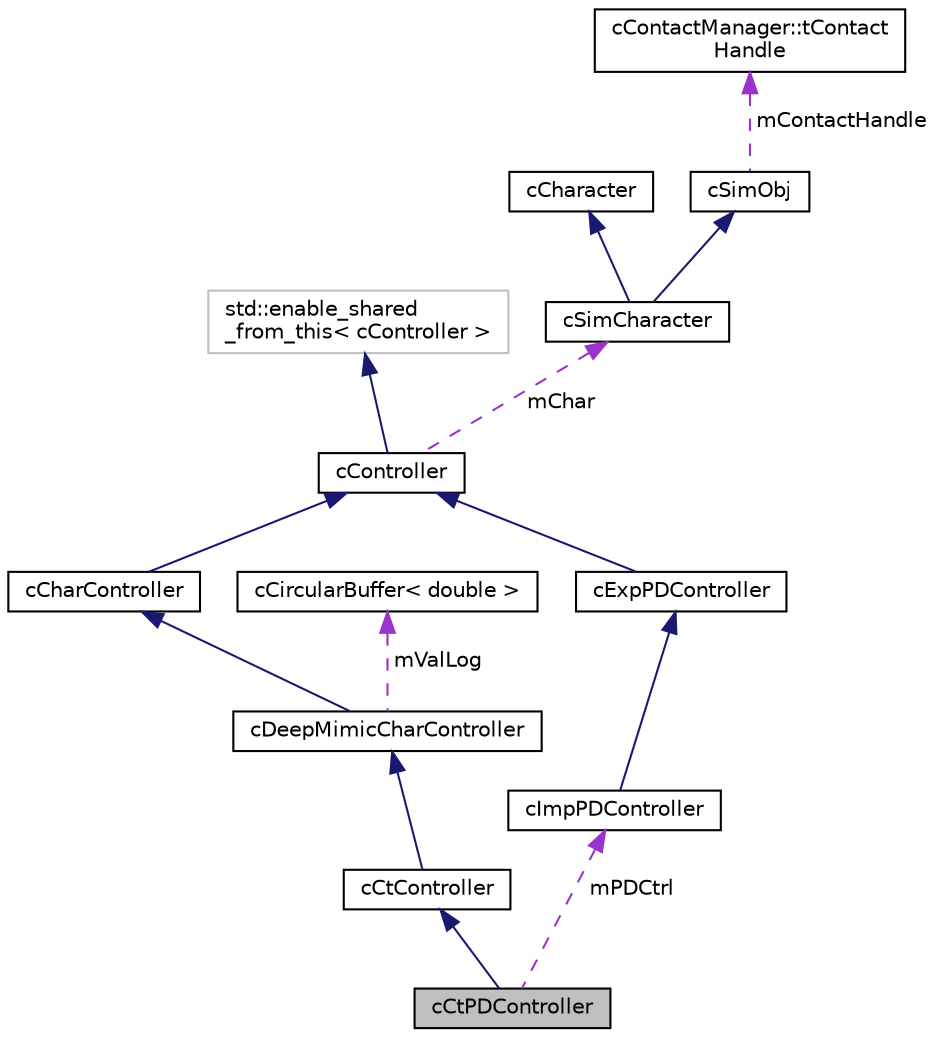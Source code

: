 digraph "cCtPDController"
{
 // LATEX_PDF_SIZE
  edge [fontname="Helvetica",fontsize="10",labelfontname="Helvetica",labelfontsize="10"];
  node [fontname="Helvetica",fontsize="10",shape=record];
  Node1 [label="cCtPDController",height=0.2,width=0.4,color="black", fillcolor="grey75", style="filled", fontcolor="black",tooltip=" "];
  Node2 -> Node1 [dir="back",color="midnightblue",fontsize="10",style="solid",fontname="Helvetica"];
  Node2 [label="cCtController",height=0.2,width=0.4,color="black", fillcolor="white", style="filled",URL="$classc_ct_controller.html",tooltip=" "];
  Node3 -> Node2 [dir="back",color="midnightblue",fontsize="10",style="solid",fontname="Helvetica"];
  Node3 [label="cDeepMimicCharController",height=0.2,width=0.4,color="black", fillcolor="white", style="filled",URL="$classc_deep_mimic_char_controller.html",tooltip=" "];
  Node4 -> Node3 [dir="back",color="midnightblue",fontsize="10",style="solid",fontname="Helvetica"];
  Node4 [label="cCharController",height=0.2,width=0.4,color="black", fillcolor="white", style="filled",URL="$classc_char_controller.html",tooltip=" "];
  Node5 -> Node4 [dir="back",color="midnightblue",fontsize="10",style="solid",fontname="Helvetica"];
  Node5 [label="cController",height=0.2,width=0.4,color="black", fillcolor="white", style="filled",URL="$classc_controller.html",tooltip=" "];
  Node6 -> Node5 [dir="back",color="midnightblue",fontsize="10",style="solid",fontname="Helvetica"];
  Node6 [label="std::enable_shared\l_from_this\< cController \>",height=0.2,width=0.4,color="grey75", fillcolor="white", style="filled",tooltip=" "];
  Node7 -> Node5 [dir="back",color="darkorchid3",fontsize="10",style="dashed",label=" mChar" ,fontname="Helvetica"];
  Node7 [label="cSimCharacter",height=0.2,width=0.4,color="black", fillcolor="white", style="filled",URL="$classc_sim_character.html",tooltip=" "];
  Node8 -> Node7 [dir="back",color="midnightblue",fontsize="10",style="solid",fontname="Helvetica"];
  Node8 [label="cCharacter",height=0.2,width=0.4,color="black", fillcolor="white", style="filled",URL="$classc_character.html",tooltip=" "];
  Node9 -> Node7 [dir="back",color="midnightblue",fontsize="10",style="solid",fontname="Helvetica"];
  Node9 [label="cSimObj",height=0.2,width=0.4,color="black", fillcolor="white", style="filled",URL="$classc_sim_obj.html",tooltip=" "];
  Node10 -> Node9 [dir="back",color="darkorchid3",fontsize="10",style="dashed",label=" mContactHandle" ,fontname="Helvetica"];
  Node10 [label="cContactManager::tContact\lHandle",height=0.2,width=0.4,color="black", fillcolor="white", style="filled",URL="$structc_contact_manager_1_1t_contact_handle.html",tooltip=" "];
  Node11 -> Node3 [dir="back",color="darkorchid3",fontsize="10",style="dashed",label=" mValLog" ,fontname="Helvetica"];
  Node11 [label="cCircularBuffer\< double \>",height=0.2,width=0.4,color="black", fillcolor="white", style="filled",URL="$classc_circular_buffer.html",tooltip=" "];
  Node12 -> Node1 [dir="back",color="darkorchid3",fontsize="10",style="dashed",label=" mPDCtrl" ,fontname="Helvetica"];
  Node12 [label="cImpPDController",height=0.2,width=0.4,color="black", fillcolor="white", style="filled",URL="$classc_imp_p_d_controller.html",tooltip=" "];
  Node13 -> Node12 [dir="back",color="midnightblue",fontsize="10",style="solid",fontname="Helvetica"];
  Node13 [label="cExpPDController",height=0.2,width=0.4,color="black", fillcolor="white", style="filled",URL="$classc_exp_p_d_controller.html",tooltip=" "];
  Node5 -> Node13 [dir="back",color="midnightblue",fontsize="10",style="solid",fontname="Helvetica"];
}
